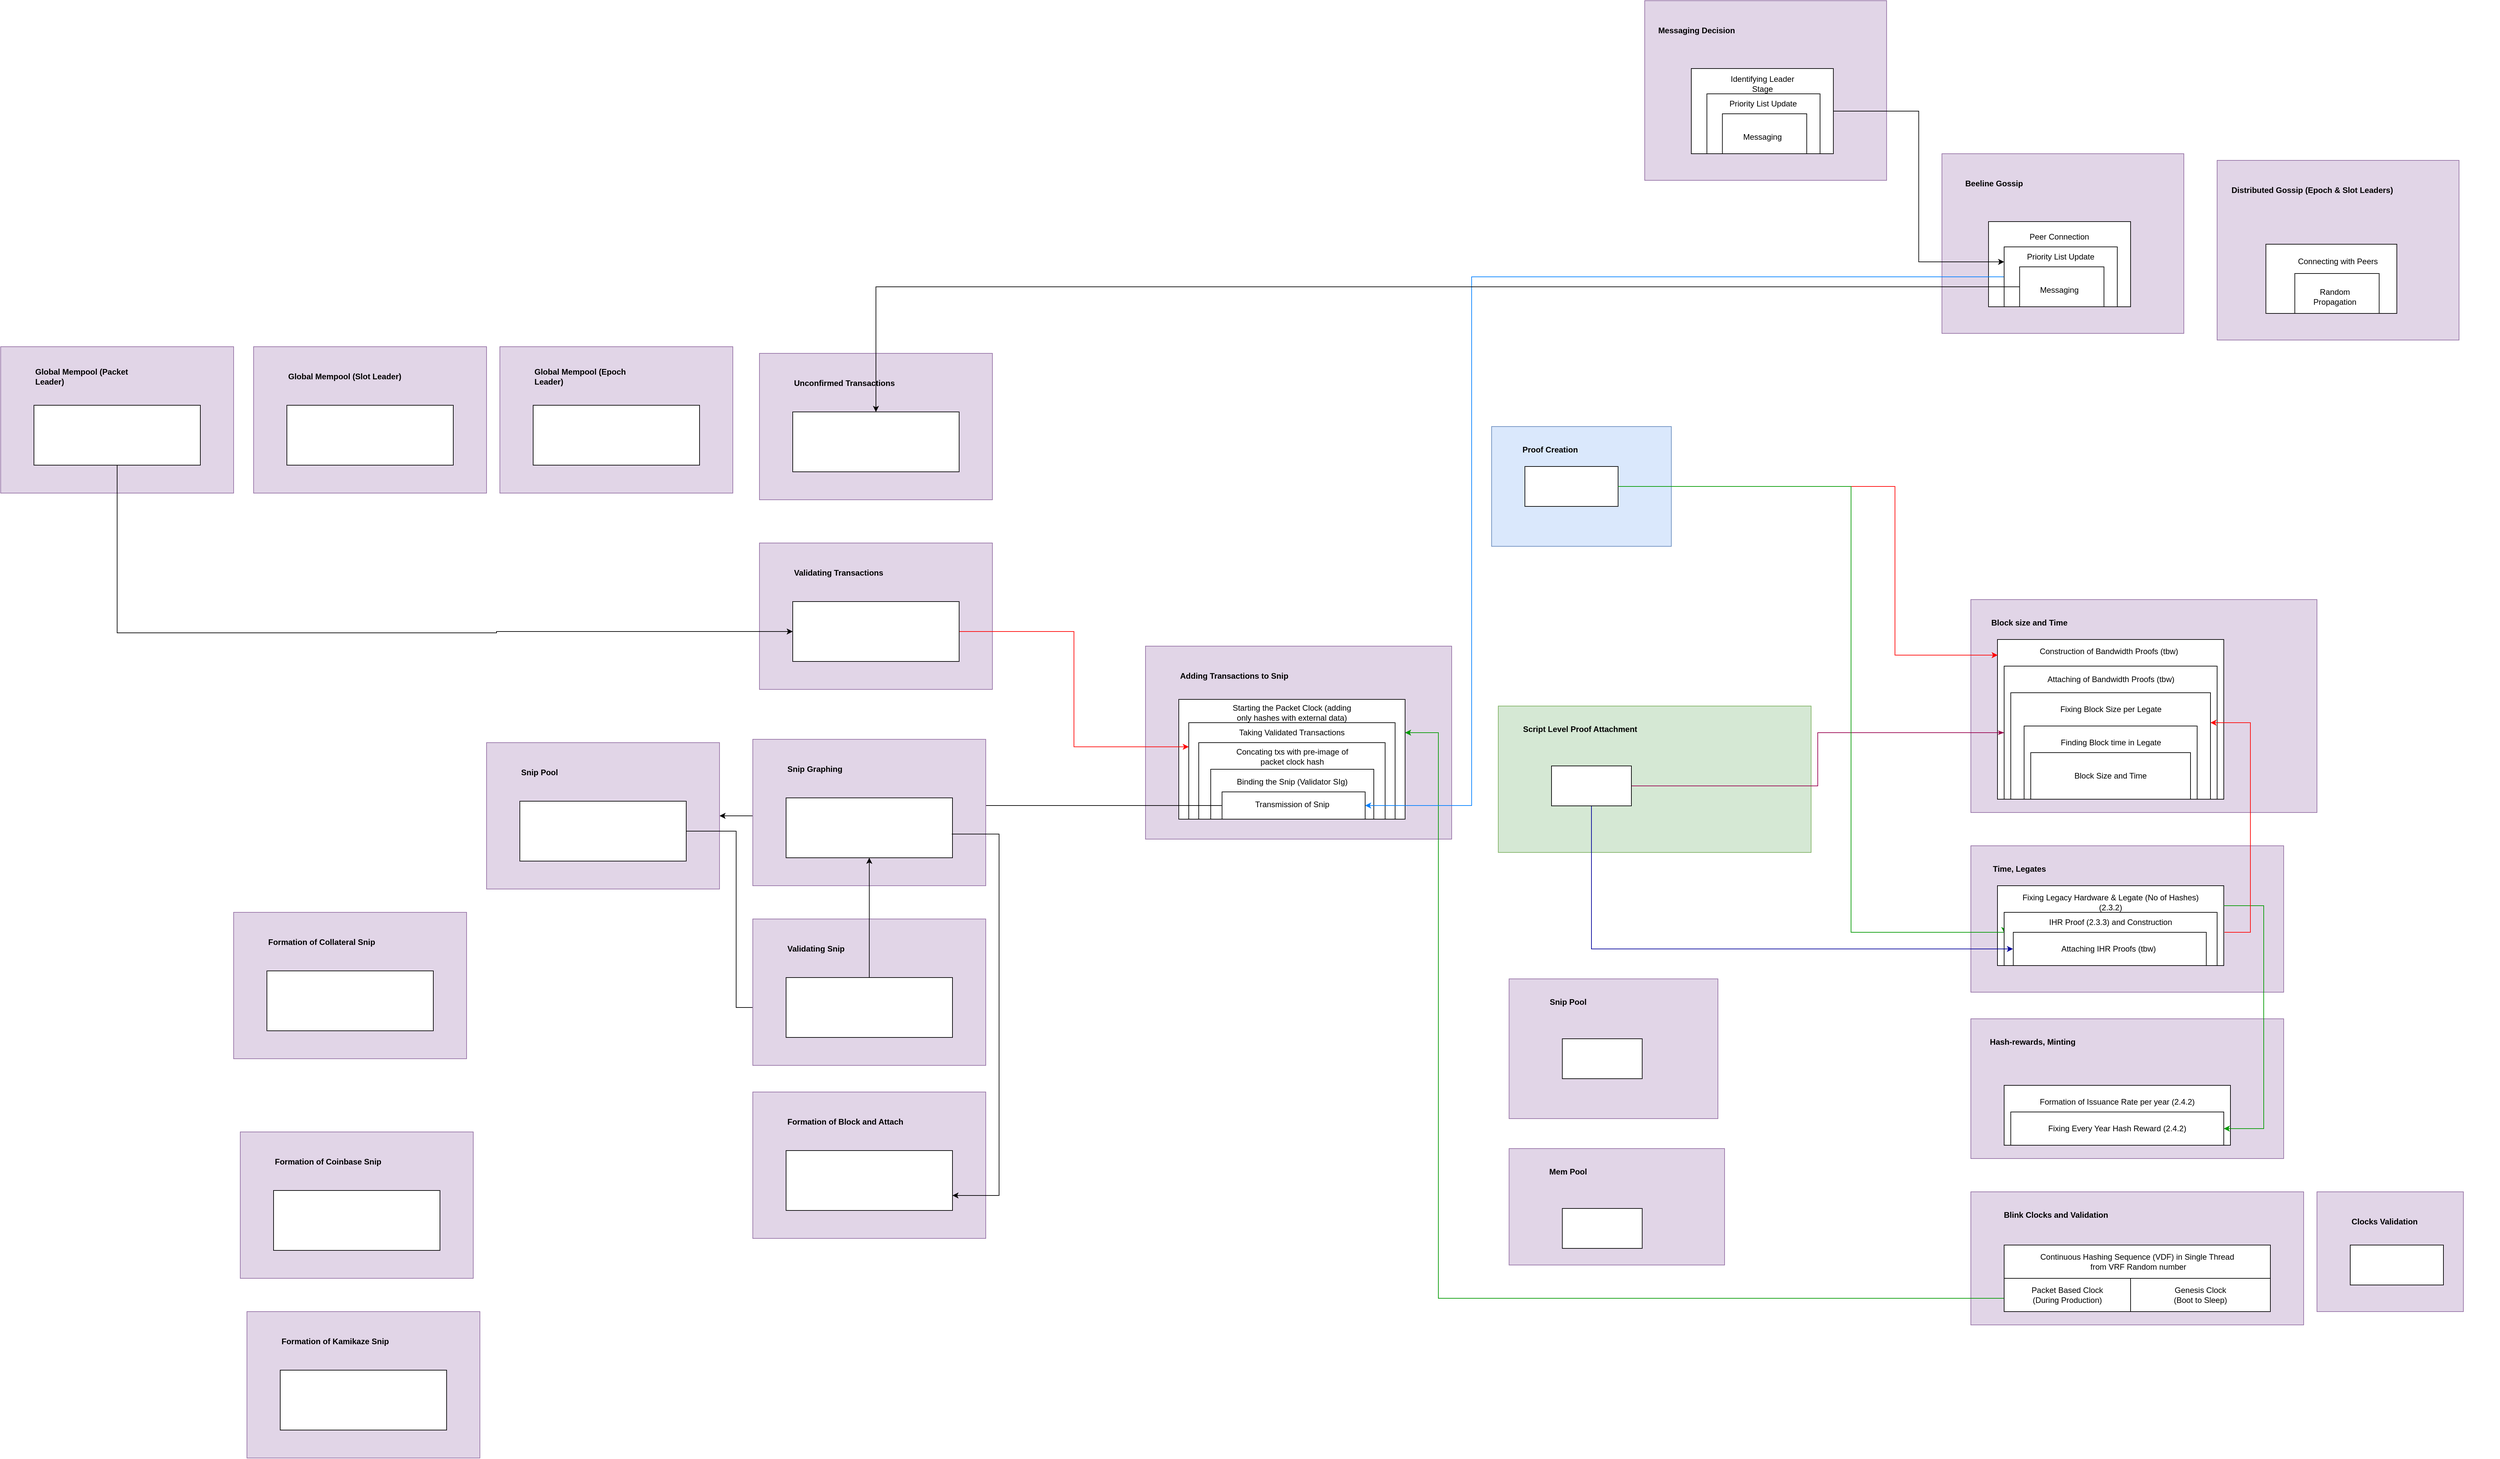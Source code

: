 <mxfile version="20.3.0" type="device"><diagram id="Gut93rH4T3lOXBkhl-au" name="Page-1"><mxGraphModel dx="4130" dy="3710" grid="1" gridSize="10" guides="1" tooltips="1" connect="1" arrows="1" fold="1" page="1" pageScale="1" pageWidth="3000" pageHeight="3000" math="0" shadow="0"><root><mxCell id="0"/><mxCell id="1" parent="0"/><mxCell id="emr4Le-y1P6wewmF4X1r-18" value="" style="rounded=0;whiteSpace=wrap;html=1;glass=0;strokeColor=#9673a6;fillColor=#e1d5e7;movable=1;resizable=1;rotatable=1;deletable=1;editable=1;connectable=1;" parent="1" vertex="1"><mxGeometry x="-1130" width="460" height="290" as="geometry"/></mxCell><mxCell id="emr4Le-y1P6wewmF4X1r-10" value="" style="rounded=0;whiteSpace=wrap;html=1;glass=0;strokeColor=#6c8ebf;fillColor=#dae8fc;movable=1;resizable=1;rotatable=1;deletable=1;editable=1;connectable=1;" parent="1" vertex="1"><mxGeometry x="-610" y="-330" width="270" height="180" as="geometry"/></mxCell><mxCell id="emr4Le-y1P6wewmF4X1r-11" value="Proof Creation" style="text;html=1;strokeColor=none;fillColor=none;align=center;verticalAlign=middle;whiteSpace=wrap;rounded=0;glass=0;fontStyle=1" parent="1" vertex="1"><mxGeometry x="-583.75" y="-310" width="123.75" height="30" as="geometry"/></mxCell><mxCell id="emr4Le-y1P6wewmF4X1r-8" value="" style="rounded=0;whiteSpace=wrap;html=1;glass=0;strokeColor=#82b366;fillColor=#d5e8d4;movable=1;resizable=1;rotatable=1;deletable=1;editable=1;connectable=1;" parent="1" vertex="1"><mxGeometry x="-600" y="90" width="470" height="220" as="geometry"/></mxCell><mxCell id="aWi-444qbN6tj6Ub5T_e-52" value="" style="rounded=0;whiteSpace=wrap;html=1;glass=0;strokeColor=#9673a6;fillColor=#e1d5e7;movable=1;resizable=1;rotatable=1;deletable=1;editable=1;connectable=1;" parent="1" vertex="1"><mxGeometry x="110" y="820" width="500" height="200" as="geometry"/></mxCell><mxCell id="aWi-444qbN6tj6Ub5T_e-59" value="" style="rounded=0;whiteSpace=wrap;html=1;glass=0;strokeColor=default;fillColor=#FFFFFF;" parent="1" vertex="1"><mxGeometry x="160" y="900" width="400" height="100" as="geometry"/></mxCell><mxCell id="aWi-444qbN6tj6Ub5T_e-50" value="" style="rounded=0;whiteSpace=wrap;html=1;glass=0;strokeColor=#9673a6;fillColor=#e1d5e7;movable=1;resizable=1;rotatable=1;deletable=1;editable=1;connectable=1;" parent="1" vertex="1"><mxGeometry x="66.56" y="-740" width="363.44" height="270" as="geometry"/></mxCell><mxCell id="aWi-444qbN6tj6Ub5T_e-48" value="" style="rounded=0;whiteSpace=wrap;html=1;glass=0;strokeColor=#9673a6;fillColor=#e1d5e7;movable=1;resizable=1;rotatable=1;deletable=1;editable=1;connectable=1;" parent="1" vertex="1"><mxGeometry x="110" y="-70" width="520" height="320" as="geometry"/></mxCell><mxCell id="aWi-444qbN6tj6Ub5T_e-46" value="" style="rounded=0;whiteSpace=wrap;html=1;glass=0;strokeColor=#9673a6;fillColor=#e1d5e7;movable=1;resizable=1;rotatable=1;deletable=1;editable=1;connectable=1;" parent="1" vertex="1"><mxGeometry x="110" y="560" width="470" height="210" as="geometry"/></mxCell><mxCell id="aWi-444qbN6tj6Ub5T_e-43" value="" style="rounded=0;whiteSpace=wrap;html=1;glass=0;strokeColor=#9673a6;fillColor=#e1d5e7;movable=1;resizable=1;rotatable=1;deletable=1;editable=1;connectable=1;" parent="1" vertex="1"><mxGeometry x="110" y="300" width="470" height="220" as="geometry"/></mxCell><mxCell id="aWi-444qbN6tj6Ub5T_e-10" value="" style="rounded=0;whiteSpace=wrap;html=1;strokeColor=default;" parent="1" vertex="1"><mxGeometry x="150" y="-10" width="340" height="240" as="geometry"/></mxCell><mxCell id="aWi-444qbN6tj6Ub5T_e-66" style="edgeStyle=orthogonalEdgeStyle;rounded=0;orthogonalLoop=1;jettySize=auto;html=1;strokeColor=#99004D;startArrow=classicThin;startFill=1;endArrow=none;endFill=0;elbow=vertical;" parent="1" source="aWi-444qbN6tj6Ub5T_e-32" target="aWi-444qbN6tj6Ub5T_e-67" edge="1"><mxGeometry relative="1" as="geometry"><mxPoint x="-460" y="130" as="targetPoint"/></mxGeometry></mxCell><mxCell id="aWi-444qbN6tj6Ub5T_e-32" value="" style="rounded=0;whiteSpace=wrap;html=1;strokeColor=default;" parent="1" vertex="1"><mxGeometry x="160" y="30" width="320" height="200" as="geometry"/></mxCell><mxCell id="aWi-444qbN6tj6Ub5T_e-12" value="Attaching of Bandwidth Proofs (tbw)" style="text;html=1;strokeColor=none;fillColor=none;align=center;verticalAlign=middle;whiteSpace=wrap;rounded=0;" parent="1" vertex="1"><mxGeometry x="212.5" y="35" width="215" height="30" as="geometry"/></mxCell><mxCell id="aWi-444qbN6tj6Ub5T_e-13" value="" style="rounded=0;whiteSpace=wrap;html=1;strokeColor=default;" parent="1" vertex="1"><mxGeometry x="170" y="70" width="300" height="160" as="geometry"/></mxCell><mxCell id="aWi-444qbN6tj6Ub5T_e-14" value="Fixing Block Size per Legate" style="text;html=1;strokeColor=none;fillColor=none;align=center;verticalAlign=middle;whiteSpace=wrap;rounded=0;" parent="1" vertex="1"><mxGeometry x="212.5" y="80" width="215" height="30" as="geometry"/></mxCell><mxCell id="aWi-444qbN6tj6Ub5T_e-15" value="" style="rounded=0;whiteSpace=wrap;html=1;glass=0;strokeColor=default;" parent="1" vertex="1"><mxGeometry x="190" y="120" width="260" height="110" as="geometry"/></mxCell><mxCell id="aWi-444qbN6tj6Ub5T_e-16" value="Finding Block time in Legate" style="text;html=1;strokeColor=none;fillColor=none;align=center;verticalAlign=middle;whiteSpace=wrap;rounded=0;" parent="1" vertex="1"><mxGeometry x="212.5" y="130" width="215" height="30" as="geometry"/></mxCell><mxCell id="aWi-444qbN6tj6Ub5T_e-20" value="" style="rounded=0;whiteSpace=wrap;html=1;glass=0;strokeColor=default;" parent="1" vertex="1"><mxGeometry x="150" y="360" width="340" height="120" as="geometry"/></mxCell><mxCell id="aWi-444qbN6tj6Ub5T_e-18" value="Block Size and Time" style="rounded=0;whiteSpace=wrap;html=1;glass=0;strokeColor=default;" parent="1" vertex="1"><mxGeometry x="200" y="160" width="240" height="70" as="geometry"/></mxCell><mxCell id="aWi-444qbN6tj6Ub5T_e-21" value="Fixing Legacy Hardware &amp;amp; Legate (No of Hashes) (2.3.2)" style="text;html=1;strokeColor=none;fillColor=none;align=center;verticalAlign=middle;whiteSpace=wrap;rounded=0;" parent="1" vertex="1"><mxGeometry x="176.25" y="370" width="287.5" height="30" as="geometry"/></mxCell><mxCell id="aWi-444qbN6tj6Ub5T_e-22" value="" style="endArrow=none;html=1;rounded=0;exitX=0.001;exitY=0.098;exitDx=0;exitDy=0;edgeStyle=orthogonalEdgeStyle;exitPerimeter=0;strokeColor=#FF0000;endFill=0;startArrow=classic;startFill=1;" parent="1" source="aWi-444qbN6tj6Ub5T_e-10" target="aWi-444qbN6tj6Ub5T_e-23" edge="1"><mxGeometry width="50" height="50" relative="1" as="geometry"><mxPoint x="450" y="180" as="sourcePoint"/><mxPoint x="630" y="-180" as="targetPoint"/><Array as="points"><mxPoint x="-4" y="14"/></Array></mxGeometry></mxCell><mxCell id="aWi-444qbN6tj6Ub5T_e-23" value="" style="rounded=0;whiteSpace=wrap;html=1;glass=0;strokeColor=default;" parent="1" vertex="1"><mxGeometry x="-560" y="-270" width="140" height="60" as="geometry"/></mxCell><mxCell id="aWi-444qbN6tj6Ub5T_e-62" style="edgeStyle=orthogonalEdgeStyle;rounded=0;orthogonalLoop=1;jettySize=auto;html=1;startArrow=classic;startFill=1;endArrow=none;endFill=0;exitX=0.001;exitY=0.389;exitDx=0;exitDy=0;exitPerimeter=0;strokeColor=#009900;" parent="1" source="aWi-444qbN6tj6Ub5T_e-25" target="aWi-444qbN6tj6Ub5T_e-23" edge="1"><mxGeometry relative="1" as="geometry"><Array as="points"><mxPoint x="-70" y="430"/><mxPoint x="-70" y="-240"/></Array></mxGeometry></mxCell><mxCell id="aWi-444qbN6tj6Ub5T_e-25" value="" style="rounded=0;whiteSpace=wrap;html=1;glass=0;strokeColor=default;" parent="1" vertex="1"><mxGeometry x="160" y="400" width="320" height="80" as="geometry"/></mxCell><mxCell id="aWi-444qbN6tj6Ub5T_e-26" value="IHR Proof (2.3.3) and Construction" style="text;html=1;strokeColor=none;fillColor=none;align=center;verticalAlign=middle;whiteSpace=wrap;rounded=0;" parent="1" vertex="1"><mxGeometry x="176.25" y="400" width="287.5" height="30" as="geometry"/></mxCell><mxCell id="aWi-444qbN6tj6Ub5T_e-33" value="Construction of Bandwidth Proofs (tbw)" style="text;html=1;strokeColor=none;fillColor=none;align=center;verticalAlign=middle;whiteSpace=wrap;rounded=0;" parent="1" vertex="1"><mxGeometry x="209.5" y="-7" width="215" height="30" as="geometry"/></mxCell><mxCell id="aWi-444qbN6tj6Ub5T_e-35" value="" style="rounded=0;whiteSpace=wrap;html=1;glass=0;strokeColor=default;" parent="1" vertex="1"><mxGeometry x="136.56" y="-638" width="213.44" height="128" as="geometry"/></mxCell><mxCell id="aWi-444qbN6tj6Ub5T_e-37" value="" style="rounded=0;whiteSpace=wrap;html=1;glass=0;strokeColor=default;" parent="1" vertex="1"><mxGeometry x="160" y="660" width="340" height="90" as="geometry"/></mxCell><mxCell id="aWi-444qbN6tj6Ub5T_e-38" value="Formation of Issuance Rate per year (2.4.2)" style="text;html=1;strokeColor=none;fillColor=none;align=center;verticalAlign=middle;whiteSpace=wrap;rounded=0;" parent="1" vertex="1"><mxGeometry x="186.25" y="670" width="287.5" height="30" as="geometry"/></mxCell><mxCell id="aWi-444qbN6tj6Ub5T_e-41" style="edgeStyle=orthogonalEdgeStyle;rounded=0;orthogonalLoop=1;jettySize=auto;html=1;entryX=1;entryY=0.25;entryDx=0;entryDy=0;startArrow=classic;startFill=1;endArrow=none;endFill=0;fillColor=#d5e8d4;strokeColor=#009900;exitX=1;exitY=0.5;exitDx=0;exitDy=0;" parent="1" source="aWi-444qbN6tj6Ub5T_e-39" target="aWi-444qbN6tj6Ub5T_e-20" edge="1"><mxGeometry relative="1" as="geometry"><Array as="points"><mxPoint x="550" y="725"/><mxPoint x="550" y="390"/></Array></mxGeometry></mxCell><mxCell id="aWi-444qbN6tj6Ub5T_e-39" value="" style="rounded=0;whiteSpace=wrap;html=1;glass=0;strokeColor=default;" parent="1" vertex="1"><mxGeometry x="170" y="700" width="320" height="50" as="geometry"/></mxCell><mxCell id="aWi-444qbN6tj6Ub5T_e-40" value="Fixing Every Year Hash Reward (2.4.2)" style="text;html=1;strokeColor=none;fillColor=none;align=center;verticalAlign=middle;whiteSpace=wrap;rounded=0;" parent="1" vertex="1"><mxGeometry x="186.25" y="710" width="287.5" height="30" as="geometry"/></mxCell><mxCell id="aWi-444qbN6tj6Ub5T_e-45" value="Time, Legates" style="text;html=1;strokeColor=none;fillColor=none;align=center;verticalAlign=middle;whiteSpace=wrap;rounded=0;glass=0;fontStyle=1" parent="1" vertex="1"><mxGeometry x="136.25" y="320" width="93.75" height="30" as="geometry"/></mxCell><mxCell id="aWi-444qbN6tj6Ub5T_e-47" value="Hash-rewards, Minting" style="text;html=1;strokeColor=none;fillColor=none;align=center;verticalAlign=middle;whiteSpace=wrap;rounded=0;glass=0;fontStyle=1" parent="1" vertex="1"><mxGeometry x="126.25" y="580" width="153.75" height="30" as="geometry"/></mxCell><mxCell id="aWi-444qbN6tj6Ub5T_e-49" value="Block size and Time" style="text;html=1;strokeColor=none;fillColor=none;align=center;verticalAlign=middle;whiteSpace=wrap;rounded=0;glass=0;fontStyle=1" parent="1" vertex="1"><mxGeometry x="136.25" y="-50" width="123.75" height="30" as="geometry"/></mxCell><mxCell id="aWi-444qbN6tj6Ub5T_e-51" value="Beeline Gossip" style="text;html=1;strokeColor=none;fillColor=none;align=center;verticalAlign=middle;whiteSpace=wrap;rounded=0;glass=0;fontStyle=1" parent="1" vertex="1"><mxGeometry x="82.81" y="-710" width="123.75" height="30" as="geometry"/></mxCell><mxCell id="aWi-444qbN6tj6Ub5T_e-53" value="Blink Clocks and Validation" style="text;html=1;strokeColor=none;fillColor=none;align=center;verticalAlign=middle;whiteSpace=wrap;rounded=0;glass=0;fontStyle=1" parent="1" vertex="1"><mxGeometry x="126.25" y="840" width="223.75" height="30" as="geometry"/></mxCell><mxCell id="emr4Le-y1P6wewmF4X1r-22" style="edgeStyle=orthogonalEdgeStyle;rounded=0;orthogonalLoop=1;jettySize=auto;html=1;fontColor=#006633;strokeColor=#009900;" parent="1" source="aWi-444qbN6tj6Ub5T_e-54" target="emr4Le-y1P6wewmF4X1r-20" edge="1"><mxGeometry relative="1" as="geometry"><Array as="points"><mxPoint x="-690" y="980"/><mxPoint x="-690" y="130"/></Array></mxGeometry></mxCell><mxCell id="aWi-444qbN6tj6Ub5T_e-54" value="Packet Based Clock&lt;br&gt;(During Production)" style="rounded=0;whiteSpace=wrap;html=1;glass=0;strokeColor=default;fillColor=#FFFFFF;" parent="1" vertex="1"><mxGeometry x="160" y="950" width="190" height="50" as="geometry"/></mxCell><mxCell id="aWi-444qbN6tj6Ub5T_e-58" value="Genesis Clock&lt;br&gt;(Boot to Sleep)" style="rounded=0;whiteSpace=wrap;html=1;glass=0;strokeColor=default;fillColor=#FFFFFF;" parent="1" vertex="1"><mxGeometry x="350" y="950" width="210" height="50" as="geometry"/></mxCell><mxCell id="aWi-444qbN6tj6Ub5T_e-60" value="Continuous Hashing Sequence (VDF) in Single Thread&lt;br&gt;&amp;nbsp;from VRF Random number" style="text;html=1;strokeColor=none;fillColor=none;align=center;verticalAlign=middle;whiteSpace=wrap;rounded=0;glass=0;" parent="1" vertex="1"><mxGeometry x="200" y="910" width="320" height="30" as="geometry"/></mxCell><mxCell id="aWi-444qbN6tj6Ub5T_e-64" value="" style="rounded=0;whiteSpace=wrap;html=1;glass=0;strokeColor=default;" parent="1" vertex="1"><mxGeometry x="173.75" y="430" width="290" height="50" as="geometry"/></mxCell><mxCell id="aWi-444qbN6tj6Ub5T_e-68" style="edgeStyle=orthogonalEdgeStyle;rounded=0;orthogonalLoop=1;jettySize=auto;html=1;entryX=0.5;entryY=1;entryDx=0;entryDy=0;strokeColor=#000099;startArrow=classic;startFill=1;endArrow=none;endFill=0;elbow=vertical;exitX=0;exitY=0.5;exitDx=0;exitDy=0;" parent="1" source="aWi-444qbN6tj6Ub5T_e-63" target="aWi-444qbN6tj6Ub5T_e-67" edge="1"><mxGeometry relative="1" as="geometry"><Array as="points"><mxPoint x="-460" y="455"/></Array></mxGeometry></mxCell><mxCell id="aWi-444qbN6tj6Ub5T_e-63" value="Attaching IHR Proofs (tbw)" style="text;html=1;strokeColor=none;fillColor=none;align=center;verticalAlign=middle;whiteSpace=wrap;rounded=0;" parent="1" vertex="1"><mxGeometry x="173.25" y="440" width="287.5" height="30" as="geometry"/></mxCell><mxCell id="aWi-444qbN6tj6Ub5T_e-31" style="edgeStyle=orthogonalEdgeStyle;rounded=0;orthogonalLoop=1;jettySize=auto;html=1;entryX=1.003;entryY=0.576;entryDx=0;entryDy=0;entryPerimeter=0;startArrow=classic;startFill=1;endArrow=none;endFill=0;strokeColor=#FF0000;" parent="1" target="aWi-444qbN6tj6Ub5T_e-20" edge="1"><mxGeometry relative="1" as="geometry"><mxPoint x="470" y="115" as="sourcePoint"/><Array as="points"><mxPoint x="530" y="115"/><mxPoint x="530" y="430"/><mxPoint x="491" y="430"/></Array></mxGeometry></mxCell><mxCell id="aWi-444qbN6tj6Ub5T_e-67" value="" style="rounded=0;whiteSpace=wrap;html=1;glass=0;strokeColor=default;fillColor=#FFFFFF;" parent="1" vertex="1"><mxGeometry x="-520" y="180.0" width="120" height="60" as="geometry"/></mxCell><mxCell id="emr4Le-y1P6wewmF4X1r-2" value="" style="rounded=0;whiteSpace=wrap;html=1;glass=0;strokeColor=#9673a6;fillColor=#e1d5e7;movable=1;resizable=1;rotatable=1;deletable=1;editable=1;connectable=1;" parent="1" vertex="1"><mxGeometry x="630" y="820" width="220" height="180" as="geometry"/></mxCell><mxCell id="emr4Le-y1P6wewmF4X1r-3" value="" style="rounded=0;whiteSpace=wrap;html=1;glass=0;strokeColor=default;fillColor=#FFFFFF;" parent="1" vertex="1"><mxGeometry x="680" y="900" width="140" height="60" as="geometry"/></mxCell><mxCell id="emr4Le-y1P6wewmF4X1r-4" value="Clocks Validation" style="text;html=1;strokeColor=none;fillColor=none;align=left;verticalAlign=middle;whiteSpace=wrap;rounded=0;glass=0;fontStyle=1" parent="1" vertex="1"><mxGeometry x="680" y="850" width="223.75" height="30" as="geometry"/></mxCell><mxCell id="emr4Le-y1P6wewmF4X1r-9" value="Script Level Proof Attachment" style="text;html=1;strokeColor=none;fillColor=none;align=center;verticalAlign=middle;whiteSpace=wrap;rounded=0;glass=0;fontStyle=1" parent="1" vertex="1"><mxGeometry x="-573.75" y="110" width="193.75" height="30" as="geometry"/></mxCell><mxCell id="emr4Le-y1P6wewmF4X1r-12" value="" style="rounded=0;whiteSpace=wrap;html=1;glass=0;strokeColor=#9673a6;fillColor=#e1d5e7;movable=1;resizable=1;rotatable=1;deletable=1;editable=1;connectable=1;" parent="1" vertex="1"><mxGeometry x="-583.75" y="500" width="313.75" height="210" as="geometry"/></mxCell><mxCell id="emr4Le-y1P6wewmF4X1r-13" value="" style="rounded=0;whiteSpace=wrap;html=1;glass=0;strokeColor=default;fillColor=#FFFFFF;" parent="1" vertex="1"><mxGeometry x="-503.75" y="590.0" width="120" height="60" as="geometry"/></mxCell><mxCell id="emr4Le-y1P6wewmF4X1r-14" value="Snip Pool" style="text;html=1;strokeColor=none;fillColor=none;align=center;verticalAlign=middle;whiteSpace=wrap;rounded=0;glass=0;fontStyle=1" parent="1" vertex="1"><mxGeometry x="-557.5" y="520" width="123.75" height="30" as="geometry"/></mxCell><mxCell id="emr4Le-y1P6wewmF4X1r-15" value="" style="rounded=0;whiteSpace=wrap;html=1;glass=0;strokeColor=#9673a6;fillColor=#e1d5e7;movable=1;resizable=1;rotatable=1;deletable=1;editable=1;connectable=1;" parent="1" vertex="1"><mxGeometry x="-583.75" y="755" width="323.75" height="175" as="geometry"/></mxCell><mxCell id="emr4Le-y1P6wewmF4X1r-16" value="" style="rounded=0;whiteSpace=wrap;html=1;glass=0;strokeColor=default;fillColor=#FFFFFF;" parent="1" vertex="1"><mxGeometry x="-503.75" y="845.0" width="120" height="60" as="geometry"/></mxCell><mxCell id="emr4Le-y1P6wewmF4X1r-17" value="Mem Pool" style="text;html=1;strokeColor=none;fillColor=none;align=center;verticalAlign=middle;whiteSpace=wrap;rounded=0;glass=0;fontStyle=1" parent="1" vertex="1"><mxGeometry x="-557.5" y="775" width="123.75" height="30" as="geometry"/></mxCell><mxCell id="emr4Le-y1P6wewmF4X1r-19" value="Adding Transactions to Snip" style="text;html=1;strokeColor=none;fillColor=none;align=left;verticalAlign=middle;whiteSpace=wrap;rounded=0;glass=0;fontStyle=1" parent="1" vertex="1"><mxGeometry x="-1080" y="30" width="183.75" height="30" as="geometry"/></mxCell><mxCell id="emr4Le-y1P6wewmF4X1r-20" value="" style="rounded=0;whiteSpace=wrap;html=1;glass=0;strokeColor=default;" parent="1" vertex="1"><mxGeometry x="-1080" y="80" width="340" height="180" as="geometry"/></mxCell><mxCell id="emr4Le-y1P6wewmF4X1r-21" value="Starting the Packet Clock (adding only hashes with external data)" style="text;html=1;strokeColor=none;fillColor=none;align=center;verticalAlign=middle;whiteSpace=wrap;rounded=0;" parent="1" vertex="1"><mxGeometry x="-1005" y="85" width="190" height="30" as="geometry"/></mxCell><mxCell id="emr4Le-y1P6wewmF4X1r-23" value="" style="rounded=0;whiteSpace=wrap;html=1;fontColor=#006633;" parent="1" vertex="1"><mxGeometry x="-1065" y="115" width="310" height="145" as="geometry"/></mxCell><mxCell id="emr4Le-y1P6wewmF4X1r-24" value="Taking Validated Transactions" style="text;html=1;strokeColor=none;fillColor=none;align=center;verticalAlign=middle;whiteSpace=wrap;rounded=0;" parent="1" vertex="1"><mxGeometry x="-1035" y="115" width="250" height="30" as="geometry"/></mxCell><mxCell id="emr4Le-y1P6wewmF4X1r-25" value="" style="rounded=0;whiteSpace=wrap;html=1;glass=0;strokeColor=#9673a6;fillColor=#e1d5e7;movable=1;resizable=1;rotatable=1;deletable=1;editable=1;connectable=1;" parent="1" vertex="1"><mxGeometry x="-1710" y="-155" width="350" height="220" as="geometry"/></mxCell><mxCell id="emr4Le-y1P6wewmF4X1r-26" value="Validating Transactions" style="text;html=1;strokeColor=none;fillColor=none;align=left;verticalAlign=middle;whiteSpace=wrap;rounded=0;glass=0;fontStyle=1" parent="1" vertex="1"><mxGeometry x="-1660" y="-125" width="183.75" height="30" as="geometry"/></mxCell><mxCell id="emr4Le-y1P6wewmF4X1r-36" value="" style="rounded=0;whiteSpace=wrap;html=1;fontColor=#006633;" parent="1" vertex="1"><mxGeometry x="-1050" y="145" width="280" height="115" as="geometry"/></mxCell><mxCell id="emr4Le-y1P6wewmF4X1r-35" value="Concating txs with pre-image of packet clock hash" style="text;html=1;strokeColor=none;fillColor=none;align=center;verticalAlign=middle;whiteSpace=wrap;rounded=0;" parent="1" vertex="1"><mxGeometry x="-996.25" y="151" width="172.5" height="30" as="geometry"/></mxCell><mxCell id="emr4Le-y1P6wewmF4X1r-39" value="" style="rounded=0;whiteSpace=wrap;html=1;fontColor=#006633;" parent="1" vertex="1"><mxGeometry x="-1032" y="185" width="245" height="75" as="geometry"/></mxCell><mxCell id="emr4Le-y1P6wewmF4X1r-38" value="Binding the Snip (Validator SIg)" style="text;html=1;strokeColor=none;fillColor=none;align=center;verticalAlign=middle;whiteSpace=wrap;rounded=0;" parent="1" vertex="1"><mxGeometry x="-996.25" y="189" width="172.5" height="30" as="geometry"/></mxCell><mxCell id="emr4Le-y1P6wewmF4X1r-44" style="edgeStyle=orthogonalEdgeStyle;rounded=0;orthogonalLoop=1;jettySize=auto;html=1;strokeColor=#007FFF;fontColor=#006633;startArrow=classic;startFill=1;endArrow=none;endFill=0;entryX=0;entryY=0.5;entryDx=0;entryDy=0;" parent="1" source="emr4Le-y1P6wewmF4X1r-41" target="zCrZaYcb0253hKXH6yGX-1" edge="1"><mxGeometry relative="1" as="geometry"><Array as="points"><mxPoint x="-640" y="240"/><mxPoint x="-640" y="-555"/></Array></mxGeometry></mxCell><mxCell id="zCrZaYcb0253hKXH6yGX-33" style="edgeStyle=orthogonalEdgeStyle;rounded=0;orthogonalLoop=1;jettySize=auto;html=1;" edge="1" parent="1" source="emr4Le-y1P6wewmF4X1r-41" target="zCrZaYcb0253hKXH6yGX-30"><mxGeometry relative="1" as="geometry"/></mxCell><mxCell id="emr4Le-y1P6wewmF4X1r-41" value="" style="rounded=0;whiteSpace=wrap;html=1;fontColor=#006633;" parent="1" vertex="1"><mxGeometry x="-1015" y="219" width="215" height="41" as="geometry"/></mxCell><mxCell id="emr4Le-y1P6wewmF4X1r-40" value="Transmission of Snip" style="text;html=1;strokeColor=none;fillColor=none;align=center;verticalAlign=middle;whiteSpace=wrap;rounded=0;" parent="1" vertex="1"><mxGeometry x="-995.75" y="222.5" width="172.5" height="30" as="geometry"/></mxCell><mxCell id="emr4Le-y1P6wewmF4X1r-43" style="edgeStyle=orthogonalEdgeStyle;rounded=0;orthogonalLoop=1;jettySize=auto;html=1;entryX=0;entryY=0.25;entryDx=0;entryDy=0;strokeColor=#FF0000;fontColor=#006633;" parent="1" source="emr4Le-y1P6wewmF4X1r-42" target="emr4Le-y1P6wewmF4X1r-23" edge="1"><mxGeometry relative="1" as="geometry"/></mxCell><mxCell id="emr4Le-y1P6wewmF4X1r-42" value="" style="rounded=0;whiteSpace=wrap;html=1;fontColor=#006633;" parent="1" vertex="1"><mxGeometry x="-1660" y="-67" width="250" height="90" as="geometry"/></mxCell><mxCell id="emr4Le-y1P6wewmF4X1r-45" value="" style="rounded=0;whiteSpace=wrap;html=1;glass=0;strokeColor=#9673a6;fillColor=#e1d5e7;movable=1;resizable=1;rotatable=1;deletable=1;editable=1;connectable=1;" parent="1" vertex="1"><mxGeometry x="-1720" y="140" width="350" height="220" as="geometry"/></mxCell><mxCell id="emr4Le-y1P6wewmF4X1r-46" value="Snip Graphing" style="text;html=1;strokeColor=none;fillColor=none;align=left;verticalAlign=middle;whiteSpace=wrap;rounded=0;glass=0;fontStyle=1" parent="1" vertex="1"><mxGeometry x="-1670" y="170" width="183.75" height="30" as="geometry"/></mxCell><mxCell id="emr4Le-y1P6wewmF4X1r-47" value="" style="rounded=0;whiteSpace=wrap;html=1;fontColor=#006633;" parent="1" vertex="1"><mxGeometry x="-1670" y="228" width="250" height="90" as="geometry"/></mxCell><mxCell id="emr4Le-y1P6wewmF4X1r-48" value="" style="rounded=0;whiteSpace=wrap;html=1;glass=0;strokeColor=#9673a6;fillColor=#e1d5e7;movable=1;resizable=1;rotatable=1;deletable=1;editable=1;connectable=1;" parent="1" vertex="1"><mxGeometry x="-2480" y="1000" width="350" height="220" as="geometry"/></mxCell><mxCell id="emr4Le-y1P6wewmF4X1r-49" value="Formation of Kamikaze Snip" style="text;html=1;strokeColor=none;fillColor=none;align=left;verticalAlign=middle;whiteSpace=wrap;rounded=0;glass=0;fontStyle=1" parent="1" vertex="1"><mxGeometry x="-2430" y="1030" width="183.75" height="30" as="geometry"/></mxCell><mxCell id="emr4Le-y1P6wewmF4X1r-50" value="" style="rounded=0;whiteSpace=wrap;html=1;fontColor=#006633;" parent="1" vertex="1"><mxGeometry x="-2430" y="1088" width="250" height="90" as="geometry"/></mxCell><mxCell id="emr4Le-y1P6wewmF4X1r-51" value="" style="rounded=0;whiteSpace=wrap;html=1;glass=0;strokeColor=#9673a6;fillColor=#e1d5e7;movable=1;resizable=1;rotatable=1;deletable=1;editable=1;connectable=1;" parent="1" vertex="1"><mxGeometry x="-2490" y="730" width="350" height="220" as="geometry"/></mxCell><mxCell id="emr4Le-y1P6wewmF4X1r-52" value="Formation of Coinbase Snip" style="text;html=1;strokeColor=none;fillColor=none;align=left;verticalAlign=middle;whiteSpace=wrap;rounded=0;glass=0;fontStyle=1" parent="1" vertex="1"><mxGeometry x="-2440" y="760" width="183.75" height="30" as="geometry"/></mxCell><mxCell id="emr4Le-y1P6wewmF4X1r-53" value="" style="rounded=0;whiteSpace=wrap;html=1;fontColor=#006633;" parent="1" vertex="1"><mxGeometry x="-2440" y="818" width="250" height="90" as="geometry"/></mxCell><mxCell id="emr4Le-y1P6wewmF4X1r-54" value="" style="rounded=0;whiteSpace=wrap;html=1;glass=0;strokeColor=#9673a6;fillColor=#e1d5e7;movable=1;resizable=1;rotatable=1;deletable=1;editable=1;connectable=1;" parent="1" vertex="1"><mxGeometry x="-2500" y="400" width="350" height="220" as="geometry"/></mxCell><mxCell id="emr4Le-y1P6wewmF4X1r-55" value="Formation of Collateral Snip" style="text;html=1;strokeColor=none;fillColor=none;align=left;verticalAlign=middle;whiteSpace=wrap;rounded=0;glass=0;fontStyle=1" parent="1" vertex="1"><mxGeometry x="-2450" y="430" width="183.75" height="30" as="geometry"/></mxCell><mxCell id="emr4Le-y1P6wewmF4X1r-56" value="" style="rounded=0;whiteSpace=wrap;html=1;fontColor=#006633;" parent="1" vertex="1"><mxGeometry x="-2450" y="488" width="250" height="90" as="geometry"/></mxCell><mxCell id="zCrZaYcb0253hKXH6yGX-1" value="" style="rounded=0;whiteSpace=wrap;html=1;" vertex="1" parent="1"><mxGeometry x="160" y="-600" width="170" height="90" as="geometry"/></mxCell><mxCell id="zCrZaYcb0253hKXH6yGX-2" value="Peer Connection" style="text;html=1;strokeColor=none;fillColor=none;align=center;verticalAlign=middle;whiteSpace=wrap;rounded=0;" vertex="1" parent="1"><mxGeometry x="183.28" y="-630" width="120" height="30" as="geometry"/></mxCell><mxCell id="zCrZaYcb0253hKXH6yGX-3" value="" style="rounded=0;whiteSpace=wrap;html=1;" vertex="1" parent="1"><mxGeometry x="183.28" y="-570" width="126.72" height="60" as="geometry"/></mxCell><mxCell id="zCrZaYcb0253hKXH6yGX-4" value="Priority List Update" style="text;html=1;strokeColor=none;fillColor=none;align=center;verticalAlign=middle;whiteSpace=wrap;rounded=0;" vertex="1" parent="1"><mxGeometry x="185" y="-600" width="120" height="30" as="geometry"/></mxCell><mxCell id="zCrZaYcb0253hKXH6yGX-5" value="Messaging" style="text;html=1;strokeColor=none;fillColor=none;align=center;verticalAlign=middle;whiteSpace=wrap;rounded=0;" vertex="1" parent="1"><mxGeometry x="213.28" y="-550" width="60" height="30" as="geometry"/></mxCell><mxCell id="zCrZaYcb0253hKXH6yGX-6" value="" style="rounded=0;whiteSpace=wrap;html=1;glass=0;strokeColor=#9673a6;fillColor=#e1d5e7;movable=1;resizable=1;rotatable=1;deletable=1;editable=1;connectable=1;" vertex="1" parent="1"><mxGeometry x="-1710" y="-440" width="350" height="220" as="geometry"/></mxCell><mxCell id="zCrZaYcb0253hKXH6yGX-7" value="Unconfirmed Transactions" style="text;html=1;strokeColor=none;fillColor=none;align=left;verticalAlign=middle;whiteSpace=wrap;rounded=0;glass=0;fontStyle=1" vertex="1" parent="1"><mxGeometry x="-1660" y="-410" width="183.75" height="30" as="geometry"/></mxCell><mxCell id="zCrZaYcb0253hKXH6yGX-8" value="" style="rounded=0;whiteSpace=wrap;html=1;fontColor=#006633;" vertex="1" parent="1"><mxGeometry x="-1660" y="-352" width="250" height="90" as="geometry"/></mxCell><mxCell id="zCrZaYcb0253hKXH6yGX-9" style="edgeStyle=orthogonalEdgeStyle;rounded=0;orthogonalLoop=1;jettySize=auto;html=1;exitX=0;exitY=0.5;exitDx=0;exitDy=0;" edge="1" parent="1" source="zCrZaYcb0253hKXH6yGX-3" target="zCrZaYcb0253hKXH6yGX-8"><mxGeometry relative="1" as="geometry"/></mxCell><mxCell id="zCrZaYcb0253hKXH6yGX-10" value="" style="rounded=0;whiteSpace=wrap;html=1;glass=0;strokeColor=#9673a6;fillColor=#e1d5e7;movable=1;resizable=1;rotatable=1;deletable=1;editable=1;connectable=1;" vertex="1" parent="1"><mxGeometry x="480" y="-730" width="363.44" height="270" as="geometry"/></mxCell><mxCell id="zCrZaYcb0253hKXH6yGX-12" value="Distributed Gossip (Epoch &amp;amp; Slot Leaders)" style="text;html=1;strokeColor=none;fillColor=none;align=center;verticalAlign=middle;whiteSpace=wrap;rounded=0;glass=0;fontStyle=1" vertex="1" parent="1"><mxGeometry x="496.25" y="-700" width="253.75" height="30" as="geometry"/></mxCell><mxCell id="zCrZaYcb0253hKXH6yGX-18" value="" style="rounded=0;whiteSpace=wrap;html=1;" vertex="1" parent="1"><mxGeometry x="553.28" y="-604" width="196.72" height="104" as="geometry"/></mxCell><mxCell id="zCrZaYcb0253hKXH6yGX-15" value="" style="rounded=0;whiteSpace=wrap;html=1;" vertex="1" parent="1"><mxGeometry x="596.72" y="-560" width="126.72" height="60" as="geometry"/></mxCell><mxCell id="zCrZaYcb0253hKXH6yGX-17" value="Random Propagation" style="text;html=1;strokeColor=none;fillColor=none;align=center;verticalAlign=middle;whiteSpace=wrap;rounded=0;" vertex="1" parent="1"><mxGeometry x="626.72" y="-540" width="60" height="30" as="geometry"/></mxCell><mxCell id="zCrZaYcb0253hKXH6yGX-19" value="Connecting with Peers" style="text;html=1;strokeColor=none;fillColor=none;align=center;verticalAlign=middle;whiteSpace=wrap;rounded=0;" vertex="1" parent="1"><mxGeometry x="590.08" y="-593" width="143.28" height="30" as="geometry"/></mxCell><mxCell id="zCrZaYcb0253hKXH6yGX-20" value="" style="rounded=0;whiteSpace=wrap;html=1;glass=0;strokeColor=#9673a6;fillColor=#e1d5e7;movable=1;resizable=1;rotatable=1;deletable=1;editable=1;connectable=1;" vertex="1" parent="1"><mxGeometry x="-2100" y="-450" width="350" height="220" as="geometry"/></mxCell><mxCell id="zCrZaYcb0253hKXH6yGX-21" value="Global Mempool (Epoch Leader)" style="text;html=1;strokeColor=none;fillColor=none;align=left;verticalAlign=middle;whiteSpace=wrap;rounded=0;glass=0;fontStyle=1" vertex="1" parent="1"><mxGeometry x="-2050" y="-420" width="183.75" height="30" as="geometry"/></mxCell><mxCell id="zCrZaYcb0253hKXH6yGX-22" value="" style="rounded=0;whiteSpace=wrap;html=1;fontColor=#006633;" vertex="1" parent="1"><mxGeometry x="-2050" y="-362" width="250" height="90" as="geometry"/></mxCell><mxCell id="zCrZaYcb0253hKXH6yGX-23" value="" style="rounded=0;whiteSpace=wrap;html=1;glass=0;strokeColor=#9673a6;fillColor=#e1d5e7;movable=1;resizable=1;rotatable=1;deletable=1;editable=1;connectable=1;" vertex="1" parent="1"><mxGeometry x="-2470" y="-450" width="350" height="220" as="geometry"/></mxCell><mxCell id="zCrZaYcb0253hKXH6yGX-24" value="Global Mempool (Slot Leader)" style="text;html=1;strokeColor=none;fillColor=none;align=left;verticalAlign=middle;whiteSpace=wrap;rounded=0;glass=0;fontStyle=1" vertex="1" parent="1"><mxGeometry x="-2420" y="-420" width="183.75" height="30" as="geometry"/></mxCell><mxCell id="zCrZaYcb0253hKXH6yGX-25" value="" style="rounded=0;whiteSpace=wrap;html=1;fontColor=#006633;" vertex="1" parent="1"><mxGeometry x="-2420" y="-362" width="250" height="90" as="geometry"/></mxCell><mxCell id="zCrZaYcb0253hKXH6yGX-26" value="" style="rounded=0;whiteSpace=wrap;html=1;glass=0;strokeColor=#9673a6;fillColor=#e1d5e7;movable=1;resizable=1;rotatable=1;deletable=1;editable=1;connectable=1;" vertex="1" parent="1"><mxGeometry x="-2850" y="-450" width="350" height="220" as="geometry"/></mxCell><mxCell id="zCrZaYcb0253hKXH6yGX-27" value="Global Mempool (Packet Leader)" style="text;html=1;strokeColor=none;fillColor=none;align=left;verticalAlign=middle;whiteSpace=wrap;rounded=0;glass=0;fontStyle=1" vertex="1" parent="1"><mxGeometry x="-2800" y="-420" width="183.75" height="30" as="geometry"/></mxCell><mxCell id="zCrZaYcb0253hKXH6yGX-29" style="edgeStyle=orthogonalEdgeStyle;rounded=0;orthogonalLoop=1;jettySize=auto;html=1;entryX=0;entryY=0.5;entryDx=0;entryDy=0;" edge="1" parent="1" source="zCrZaYcb0253hKXH6yGX-28" target="emr4Le-y1P6wewmF4X1r-42"><mxGeometry relative="1" as="geometry"><Array as="points"><mxPoint x="-2675" y="-20"/><mxPoint x="-2105" y="-20"/><mxPoint x="-2105" y="-22"/></Array></mxGeometry></mxCell><mxCell id="zCrZaYcb0253hKXH6yGX-28" value="" style="rounded=0;whiteSpace=wrap;html=1;fontColor=#006633;" vertex="1" parent="1"><mxGeometry x="-2800" y="-362" width="250" height="90" as="geometry"/></mxCell><mxCell id="zCrZaYcb0253hKXH6yGX-30" value="" style="rounded=0;whiteSpace=wrap;html=1;glass=0;strokeColor=#9673a6;fillColor=#e1d5e7;movable=1;resizable=1;rotatable=1;deletable=1;editable=1;connectable=1;" vertex="1" parent="1"><mxGeometry x="-2120" y="145" width="350" height="220" as="geometry"/></mxCell><mxCell id="zCrZaYcb0253hKXH6yGX-31" value="Snip Pool" style="text;html=1;strokeColor=none;fillColor=none;align=left;verticalAlign=middle;whiteSpace=wrap;rounded=0;glass=0;fontStyle=1" vertex="1" parent="1"><mxGeometry x="-2070" y="175" width="183.75" height="30" as="geometry"/></mxCell><mxCell id="zCrZaYcb0253hKXH6yGX-34" style="edgeStyle=orthogonalEdgeStyle;rounded=0;orthogonalLoop=1;jettySize=auto;html=1;entryX=0;entryY=0.5;entryDx=0;entryDy=0;" edge="1" parent="1" source="zCrZaYcb0253hKXH6yGX-32" target="zCrZaYcb0253hKXH6yGX-37"><mxGeometry relative="1" as="geometry"/></mxCell><mxCell id="zCrZaYcb0253hKXH6yGX-32" value="" style="rounded=0;whiteSpace=wrap;html=1;fontColor=#006633;" vertex="1" parent="1"><mxGeometry x="-2070" y="233" width="250" height="90" as="geometry"/></mxCell><mxCell id="zCrZaYcb0253hKXH6yGX-35" value="" style="rounded=0;whiteSpace=wrap;html=1;glass=0;strokeColor=#9673a6;fillColor=#e1d5e7;movable=1;resizable=1;rotatable=1;deletable=1;editable=1;connectable=1;" vertex="1" parent="1"><mxGeometry x="-1720" y="410" width="350" height="220" as="geometry"/></mxCell><mxCell id="zCrZaYcb0253hKXH6yGX-36" value="Validating Snip" style="text;html=1;strokeColor=none;fillColor=none;align=left;verticalAlign=middle;whiteSpace=wrap;rounded=0;glass=0;fontStyle=1" vertex="1" parent="1"><mxGeometry x="-1670" y="440" width="183.75" height="30" as="geometry"/></mxCell><mxCell id="zCrZaYcb0253hKXH6yGX-41" style="edgeStyle=orthogonalEdgeStyle;rounded=0;orthogonalLoop=1;jettySize=auto;html=1;entryX=0.5;entryY=1;entryDx=0;entryDy=0;" edge="1" parent="1" source="zCrZaYcb0253hKXH6yGX-37" target="emr4Le-y1P6wewmF4X1r-47"><mxGeometry relative="1" as="geometry"/></mxCell><mxCell id="zCrZaYcb0253hKXH6yGX-37" value="" style="rounded=0;whiteSpace=wrap;html=1;fontColor=#006633;" vertex="1" parent="1"><mxGeometry x="-1670" y="498" width="250" height="90" as="geometry"/></mxCell><mxCell id="zCrZaYcb0253hKXH6yGX-38" value="" style="rounded=0;whiteSpace=wrap;html=1;glass=0;strokeColor=#9673a6;fillColor=#e1d5e7;movable=1;resizable=1;rotatable=1;deletable=1;editable=1;connectable=1;" vertex="1" parent="1"><mxGeometry x="-1720" y="670" width="350" height="220" as="geometry"/></mxCell><mxCell id="zCrZaYcb0253hKXH6yGX-39" value="Formation of Block and Attach" style="text;html=1;strokeColor=none;fillColor=none;align=left;verticalAlign=middle;whiteSpace=wrap;rounded=0;glass=0;fontStyle=1" vertex="1" parent="1"><mxGeometry x="-1670" y="700" width="183.75" height="30" as="geometry"/></mxCell><mxCell id="zCrZaYcb0253hKXH6yGX-40" value="" style="rounded=0;whiteSpace=wrap;html=1;fontColor=#006633;" vertex="1" parent="1"><mxGeometry x="-1670" y="758" width="250" height="90" as="geometry"/></mxCell><mxCell id="zCrZaYcb0253hKXH6yGX-42" style="edgeStyle=orthogonalEdgeStyle;rounded=0;orthogonalLoop=1;jettySize=auto;html=1;entryX=1;entryY=0.75;entryDx=0;entryDy=0;exitX=0.996;exitY=0.604;exitDx=0;exitDy=0;exitPerimeter=0;" edge="1" parent="1" source="emr4Le-y1P6wewmF4X1r-47" target="zCrZaYcb0253hKXH6yGX-40"><mxGeometry relative="1" as="geometry"><Array as="points"><mxPoint x="-1350" y="282"/><mxPoint x="-1350" y="826"/></Array></mxGeometry></mxCell><mxCell id="zCrZaYcb0253hKXH6yGX-43" value="" style="rounded=0;whiteSpace=wrap;html=1;glass=0;strokeColor=#9673a6;fillColor=#e1d5e7;movable=1;resizable=1;rotatable=1;deletable=1;editable=1;connectable=1;" vertex="1" parent="1"><mxGeometry x="-380" y="-970" width="363.44" height="270" as="geometry"/></mxCell><mxCell id="zCrZaYcb0253hKXH6yGX-51" style="edgeStyle=orthogonalEdgeStyle;rounded=0;orthogonalLoop=1;jettySize=auto;html=1;entryX=0;entryY=0.25;entryDx=0;entryDy=0;" edge="1" parent="1" source="zCrZaYcb0253hKXH6yGX-44" target="zCrZaYcb0253hKXH6yGX-1"><mxGeometry relative="1" as="geometry"/></mxCell><mxCell id="zCrZaYcb0253hKXH6yGX-44" value="" style="rounded=0;whiteSpace=wrap;html=1;glass=0;strokeColor=default;" vertex="1" parent="1"><mxGeometry x="-310" y="-868" width="213.44" height="128" as="geometry"/></mxCell><mxCell id="zCrZaYcb0253hKXH6yGX-45" value="Messaging Decision" style="text;html=1;strokeColor=none;fillColor=none;align=center;verticalAlign=middle;whiteSpace=wrap;rounded=0;glass=0;fontStyle=1" vertex="1" parent="1"><mxGeometry x="-363.75" y="-940" width="123.75" height="30" as="geometry"/></mxCell><mxCell id="zCrZaYcb0253hKXH6yGX-46" value="" style="rounded=0;whiteSpace=wrap;html=1;" vertex="1" parent="1"><mxGeometry x="-286.56" y="-830" width="170" height="90" as="geometry"/></mxCell><mxCell id="zCrZaYcb0253hKXH6yGX-47" value="Identifying Leader Stage" style="text;html=1;strokeColor=none;fillColor=none;align=center;verticalAlign=middle;whiteSpace=wrap;rounded=0;" vertex="1" parent="1"><mxGeometry x="-263.28" y="-860" width="120" height="30" as="geometry"/></mxCell><mxCell id="zCrZaYcb0253hKXH6yGX-48" value="" style="rounded=0;whiteSpace=wrap;html=1;" vertex="1" parent="1"><mxGeometry x="-263.28" y="-800" width="126.72" height="60" as="geometry"/></mxCell><mxCell id="zCrZaYcb0253hKXH6yGX-49" value="Priority List Update" style="text;html=1;strokeColor=none;fillColor=none;align=center;verticalAlign=middle;whiteSpace=wrap;rounded=0;" vertex="1" parent="1"><mxGeometry x="-261.56" y="-830" width="120" height="30" as="geometry"/></mxCell><mxCell id="zCrZaYcb0253hKXH6yGX-50" value="Messaging" style="text;html=1;strokeColor=none;fillColor=none;align=center;verticalAlign=middle;whiteSpace=wrap;rounded=0;" vertex="1" parent="1"><mxGeometry x="-233.28" y="-780" width="60" height="30" as="geometry"/></mxCell></root></mxGraphModel></diagram></mxfile>